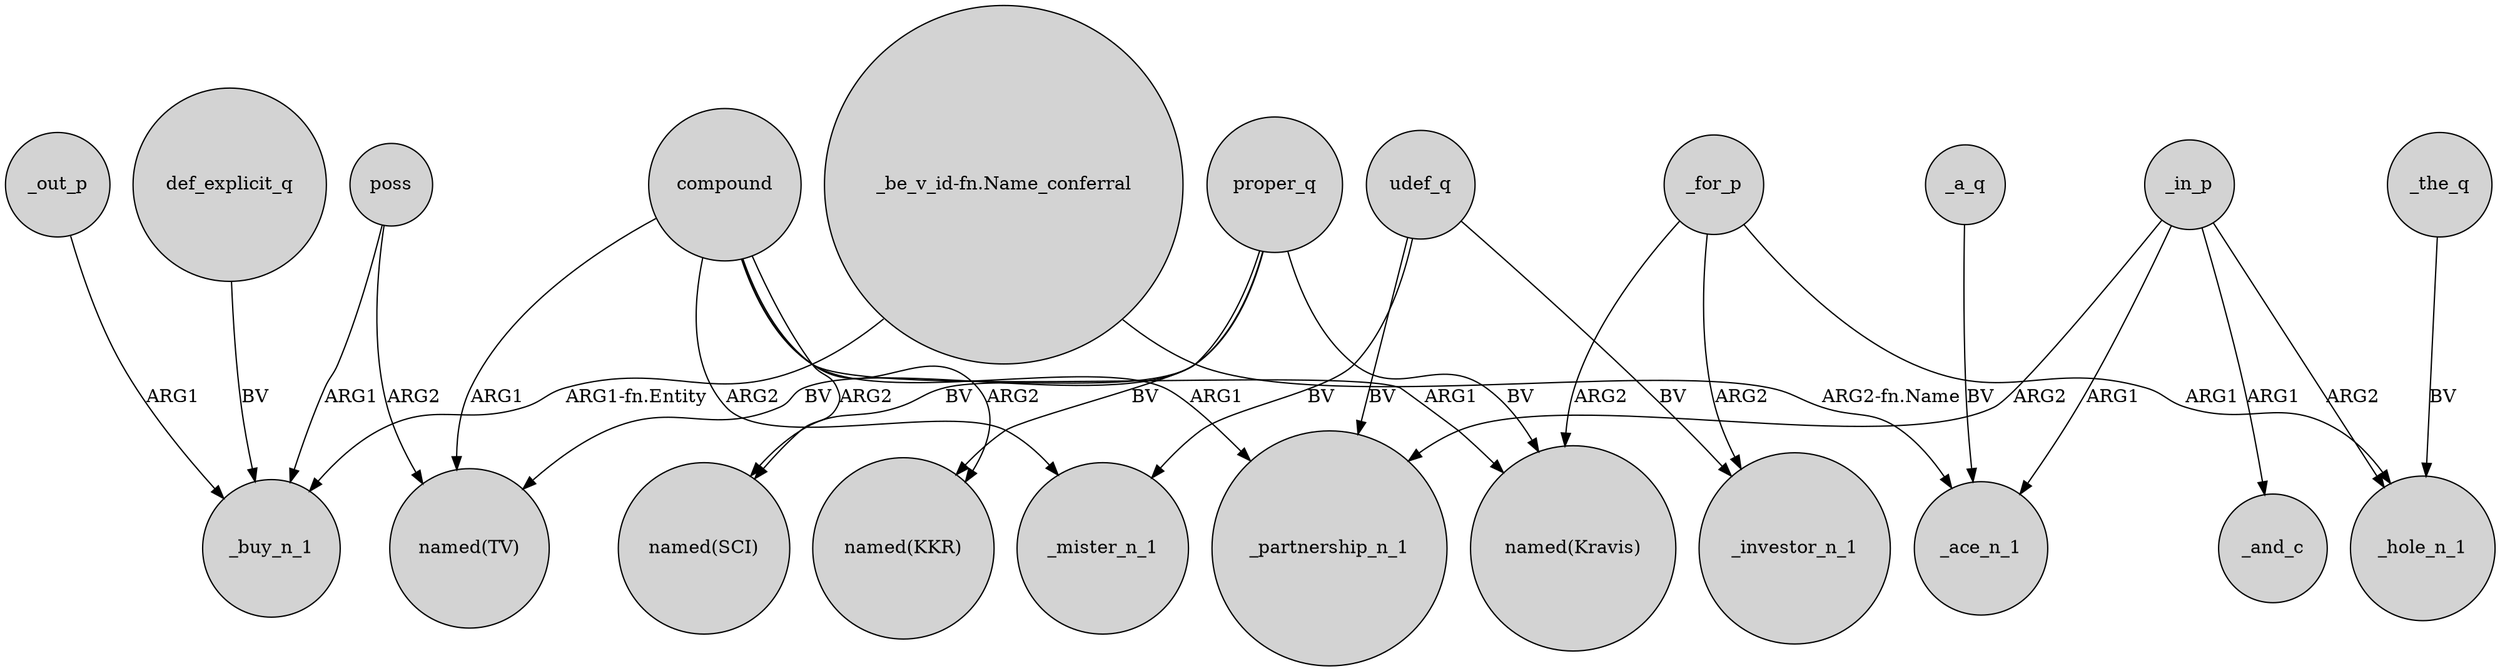 digraph {
	node [shape=circle style=filled]
	def_explicit_q -> _buy_n_1 [label=BV]
	compound -> _mister_n_1 [label=ARG2]
	_in_p -> _and_c [label=ARG1]
	poss -> _buy_n_1 [label=ARG1]
	proper_q -> "named(TV)" [label=BV]
	udef_q -> _partnership_n_1 [label=BV]
	_the_q -> _hole_n_1 [label=BV]
	compound -> "named(TV)" [label=ARG1]
	_for_p -> _investor_n_1 [label=ARG2]
	udef_q -> _mister_n_1 [label=BV]
	proper_q -> "named(KKR)" [label=BV]
	compound -> "named(Kravis)" [label=ARG1]
	poss -> "named(TV)" [label=ARG2]
	compound -> _partnership_n_1 [label=ARG1]
	_a_q -> _ace_n_1 [label=BV]
	_in_p -> _hole_n_1 [label=ARG2]
	"_be_v_id-fn.Name_conferral" -> _ace_n_1 [label="ARG2-fn.Name"]
	compound -> "named(KKR)" [label=ARG2]
	"_be_v_id-fn.Name_conferral" -> _buy_n_1 [label="ARG1-fn.Entity"]
	compound -> "named(SCI)" [label=ARG2]
	_for_p -> _hole_n_1 [label=ARG1]
	_in_p -> _ace_n_1 [label=ARG1]
	proper_q -> "named(Kravis)" [label=BV]
	_in_p -> _partnership_n_1 [label=ARG2]
	udef_q -> _investor_n_1 [label=BV]
	_for_p -> "named(Kravis)" [label=ARG2]
	proper_q -> "named(SCI)" [label=BV]
	_out_p -> _buy_n_1 [label=ARG1]
}
